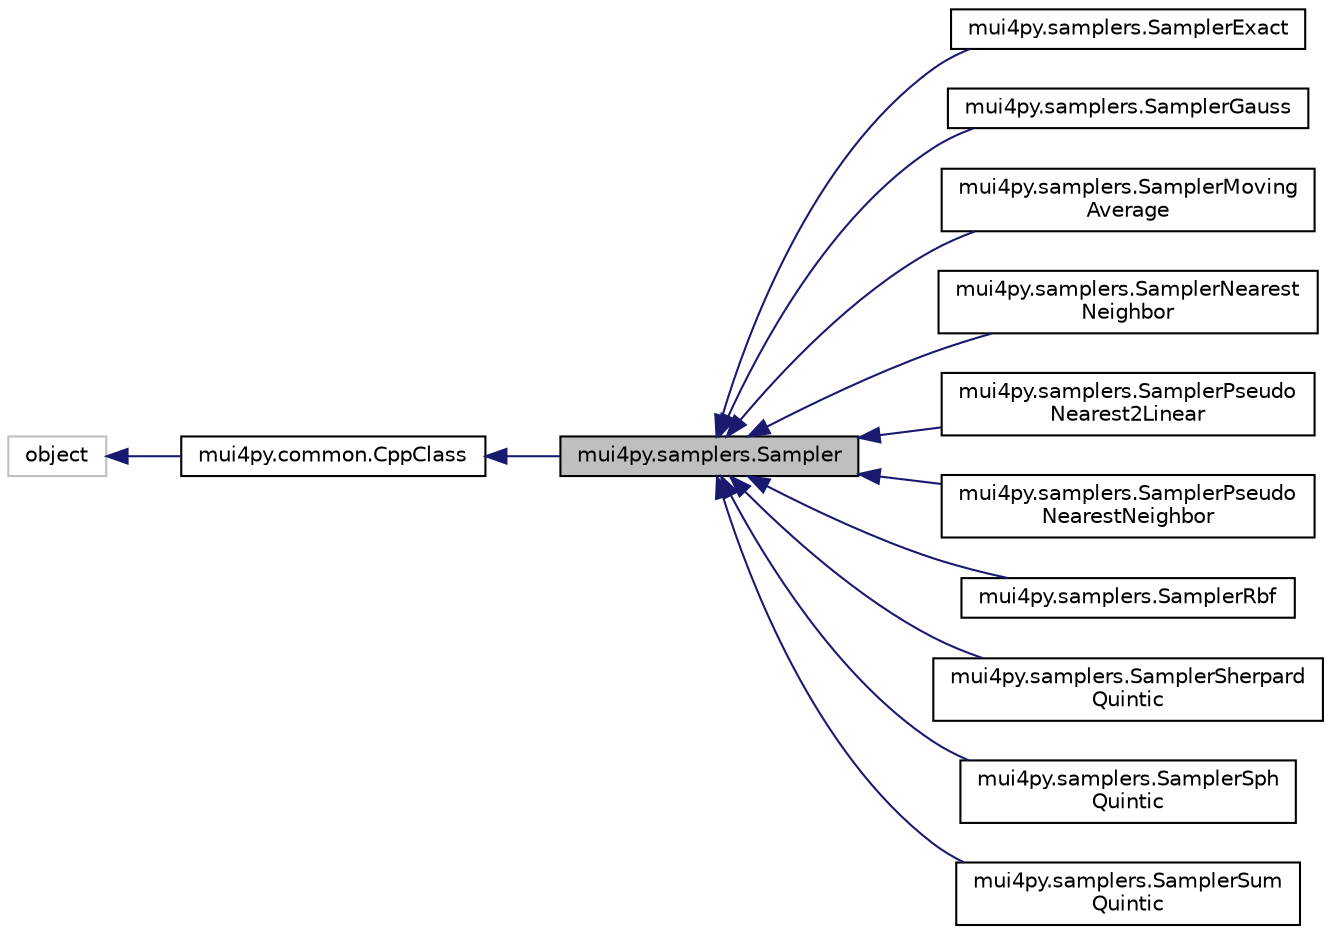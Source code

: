 digraph "mui4py.samplers.Sampler"
{
 // LATEX_PDF_SIZE
  edge [fontname="Helvetica",fontsize="10",labelfontname="Helvetica",labelfontsize="10"];
  node [fontname="Helvetica",fontsize="10",shape=record];
  rankdir="LR";
  Node1 [label="mui4py.samplers.Sampler",height=0.2,width=0.4,color="black", fillcolor="grey75", style="filled", fontcolor="black",tooltip=" "];
  Node2 -> Node1 [dir="back",color="midnightblue",fontsize="10",style="solid",fontname="Helvetica"];
  Node2 [label="mui4py.common.CppClass",height=0.2,width=0.4,color="black", fillcolor="white", style="filled",URL="$classmui4py_1_1common_1_1_cpp_class.html",tooltip=" "];
  Node3 -> Node2 [dir="back",color="midnightblue",fontsize="10",style="solid",fontname="Helvetica"];
  Node3 [label="object",height=0.2,width=0.4,color="grey75", fillcolor="white", style="filled",tooltip=" "];
  Node1 -> Node4 [dir="back",color="midnightblue",fontsize="10",style="solid",fontname="Helvetica"];
  Node4 [label="mui4py.samplers.SamplerExact",height=0.2,width=0.4,color="black", fillcolor="white", style="filled",URL="$classmui4py_1_1samplers_1_1_sampler_exact.html",tooltip=" "];
  Node1 -> Node5 [dir="back",color="midnightblue",fontsize="10",style="solid",fontname="Helvetica"];
  Node5 [label="mui4py.samplers.SamplerGauss",height=0.2,width=0.4,color="black", fillcolor="white", style="filled",URL="$classmui4py_1_1samplers_1_1_sampler_gauss.html",tooltip=" "];
  Node1 -> Node6 [dir="back",color="midnightblue",fontsize="10",style="solid",fontname="Helvetica"];
  Node6 [label="mui4py.samplers.SamplerMoving\lAverage",height=0.2,width=0.4,color="black", fillcolor="white", style="filled",URL="$classmui4py_1_1samplers_1_1_sampler_moving_average.html",tooltip=" "];
  Node1 -> Node7 [dir="back",color="midnightblue",fontsize="10",style="solid",fontname="Helvetica"];
  Node7 [label="mui4py.samplers.SamplerNearest\lNeighbor",height=0.2,width=0.4,color="black", fillcolor="white", style="filled",URL="$classmui4py_1_1samplers_1_1_sampler_nearest_neighbor.html",tooltip=" "];
  Node1 -> Node8 [dir="back",color="midnightblue",fontsize="10",style="solid",fontname="Helvetica"];
  Node8 [label="mui4py.samplers.SamplerPseudo\lNearest2Linear",height=0.2,width=0.4,color="black", fillcolor="white", style="filled",URL="$classmui4py_1_1samplers_1_1_sampler_pseudo_nearest2_linear.html",tooltip=" "];
  Node1 -> Node9 [dir="back",color="midnightblue",fontsize="10",style="solid",fontname="Helvetica"];
  Node9 [label="mui4py.samplers.SamplerPseudo\lNearestNeighbor",height=0.2,width=0.4,color="black", fillcolor="white", style="filled",URL="$classmui4py_1_1samplers_1_1_sampler_pseudo_nearest_neighbor.html",tooltip=" "];
  Node1 -> Node10 [dir="back",color="midnightblue",fontsize="10",style="solid",fontname="Helvetica"];
  Node10 [label="mui4py.samplers.SamplerRbf",height=0.2,width=0.4,color="black", fillcolor="white", style="filled",URL="$classmui4py_1_1samplers_1_1_sampler_rbf.html",tooltip=" "];
  Node1 -> Node11 [dir="back",color="midnightblue",fontsize="10",style="solid",fontname="Helvetica"];
  Node11 [label="mui4py.samplers.SamplerSherpard\lQuintic",height=0.2,width=0.4,color="black", fillcolor="white", style="filled",URL="$classmui4py_1_1samplers_1_1_sampler_sherpard_quintic.html",tooltip=" "];
  Node1 -> Node12 [dir="back",color="midnightblue",fontsize="10",style="solid",fontname="Helvetica"];
  Node12 [label="mui4py.samplers.SamplerSph\lQuintic",height=0.2,width=0.4,color="black", fillcolor="white", style="filled",URL="$classmui4py_1_1samplers_1_1_sampler_sph_quintic.html",tooltip=" "];
  Node1 -> Node13 [dir="back",color="midnightblue",fontsize="10",style="solid",fontname="Helvetica"];
  Node13 [label="mui4py.samplers.SamplerSum\lQuintic",height=0.2,width=0.4,color="black", fillcolor="white", style="filled",URL="$classmui4py_1_1samplers_1_1_sampler_sum_quintic.html",tooltip=" "];
}
